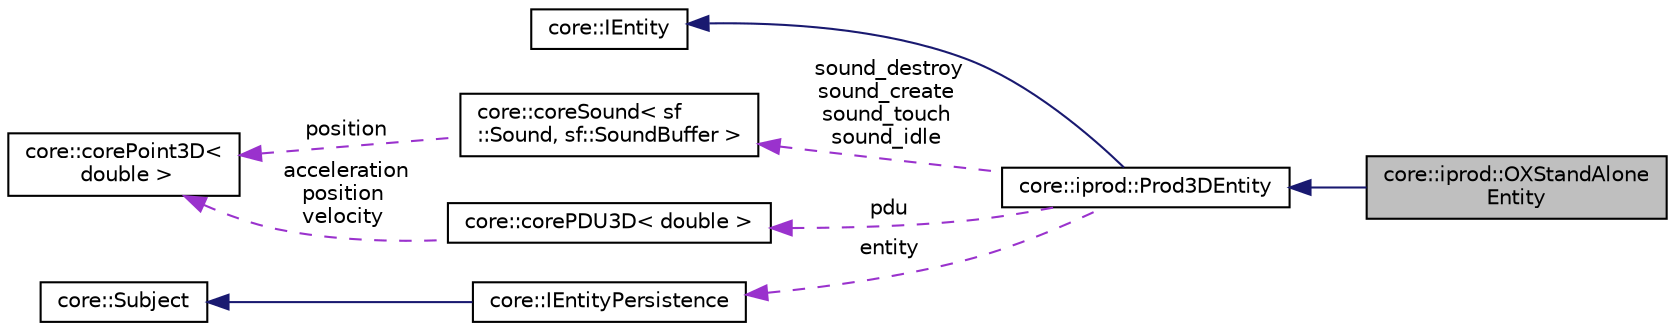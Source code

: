 digraph "core::iprod::OXStandAloneEntity"
{
  edge [fontname="Helvetica",fontsize="10",labelfontname="Helvetica",labelfontsize="10"];
  node [fontname="Helvetica",fontsize="10",shape=record];
  rankdir="LR";
  Node1 [label="core::iprod::OXStandAlone\lEntity",height=0.2,width=0.4,color="black", fillcolor="grey75", style="filled" fontcolor="black"];
  Node2 -> Node1 [dir="back",color="midnightblue",fontsize="10",style="solid",fontname="Helvetica"];
  Node2 [label="core::iprod::Prod3DEntity",height=0.2,width=0.4,color="black", fillcolor="white", style="filled",URL="$classcore_1_1iprod_1_1_prod3_d_entity.html"];
  Node3 -> Node2 [dir="back",color="midnightblue",fontsize="10",style="solid",fontname="Helvetica"];
  Node3 [label="core::IEntity",height=0.2,width=0.4,color="black", fillcolor="white", style="filled",URL="$classcore_1_1_i_entity.html"];
  Node4 -> Node2 [dir="back",color="darkorchid3",fontsize="10",style="dashed",label=" sound_destroy\nsound_create\nsound_touch\nsound_idle" ,fontname="Helvetica"];
  Node4 [label="core::coreSound\< sf\l::Sound, sf::SoundBuffer \>",height=0.2,width=0.4,color="black", fillcolor="white", style="filled",URL="$structcore_1_1core_sound.html"];
  Node5 -> Node4 [dir="back",color="darkorchid3",fontsize="10",style="dashed",label=" position" ,fontname="Helvetica"];
  Node5 [label="core::corePoint3D\<\l double \>",height=0.2,width=0.4,color="black", fillcolor="white", style="filled",URL="$structcore_1_1core_point3_d.html"];
  Node6 -> Node2 [dir="back",color="darkorchid3",fontsize="10",style="dashed",label=" pdu" ,fontname="Helvetica"];
  Node6 [label="core::corePDU3D\< double \>",height=0.2,width=0.4,color="black", fillcolor="white", style="filled",URL="$structcore_1_1core_p_d_u3_d.html"];
  Node5 -> Node6 [dir="back",color="darkorchid3",fontsize="10",style="dashed",label=" acceleration\nposition\nvelocity" ,fontname="Helvetica"];
  Node7 -> Node2 [dir="back",color="darkorchid3",fontsize="10",style="dashed",label=" entity" ,fontname="Helvetica"];
  Node7 [label="core::IEntityPersistence",height=0.2,width=0.4,color="black", fillcolor="white", style="filled",URL="$classcore_1_1_i_entity_persistence.html"];
  Node8 -> Node7 [dir="back",color="midnightblue",fontsize="10",style="solid",fontname="Helvetica"];
  Node8 [label="core::Subject",height=0.2,width=0.4,color="black", fillcolor="white", style="filled",URL="$classcore_1_1_subject.html"];
}
